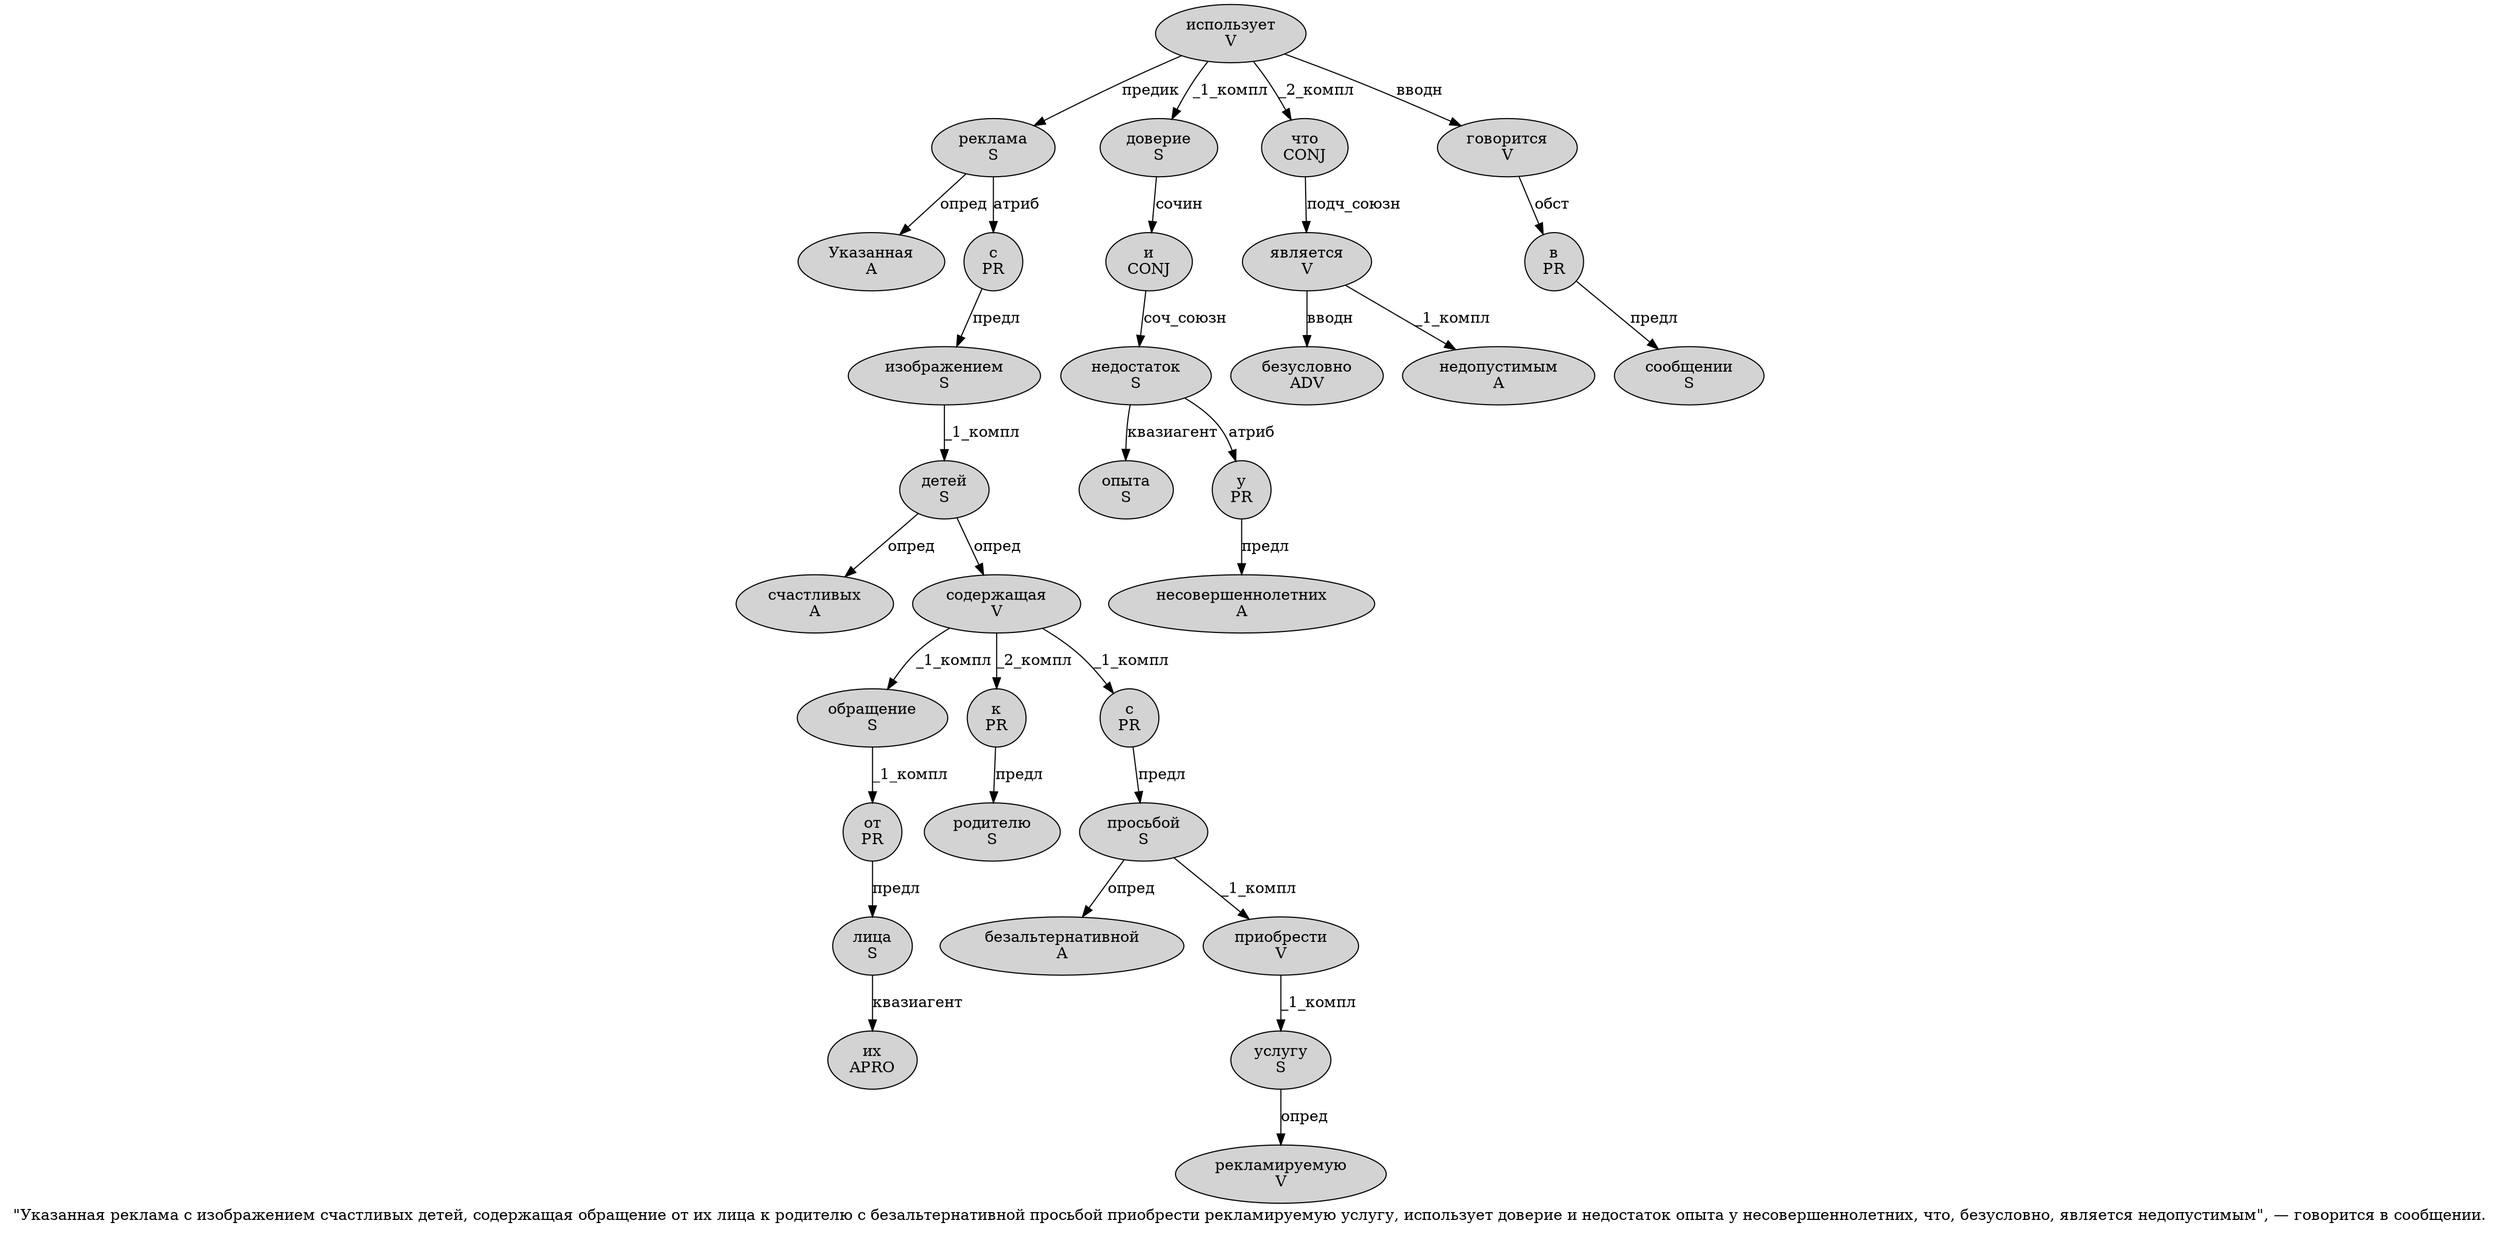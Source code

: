 digraph SENTENCE_1093 {
	graph [label="\"Указанная реклама с изображением счастливых детей, содержащая обращение от их лица к родителю с безальтернативной просьбой приобрести рекламируемую услугу, использует доверие и недостаток опыта у несовершеннолетних, что, безусловно, является недопустимым\", — говорится в сообщении."]
	node [style=filled]
		1 [label="Указанная
A" color="" fillcolor=lightgray penwidth=1 shape=ellipse]
		2 [label="реклама
S" color="" fillcolor=lightgray penwidth=1 shape=ellipse]
		3 [label="с
PR" color="" fillcolor=lightgray penwidth=1 shape=ellipse]
		4 [label="изображением
S" color="" fillcolor=lightgray penwidth=1 shape=ellipse]
		5 [label="счастливых
A" color="" fillcolor=lightgray penwidth=1 shape=ellipse]
		6 [label="детей
S" color="" fillcolor=lightgray penwidth=1 shape=ellipse]
		8 [label="содержащая
V" color="" fillcolor=lightgray penwidth=1 shape=ellipse]
		9 [label="обращение
S" color="" fillcolor=lightgray penwidth=1 shape=ellipse]
		10 [label="от
PR" color="" fillcolor=lightgray penwidth=1 shape=ellipse]
		11 [label="их
APRO" color="" fillcolor=lightgray penwidth=1 shape=ellipse]
		12 [label="лица
S" color="" fillcolor=lightgray penwidth=1 shape=ellipse]
		13 [label="к
PR" color="" fillcolor=lightgray penwidth=1 shape=ellipse]
		14 [label="родителю
S" color="" fillcolor=lightgray penwidth=1 shape=ellipse]
		15 [label="с
PR" color="" fillcolor=lightgray penwidth=1 shape=ellipse]
		16 [label="безальтернативной
A" color="" fillcolor=lightgray penwidth=1 shape=ellipse]
		17 [label="просьбой
S" color="" fillcolor=lightgray penwidth=1 shape=ellipse]
		18 [label="приобрести
V" color="" fillcolor=lightgray penwidth=1 shape=ellipse]
		19 [label="рекламируемую
V" color="" fillcolor=lightgray penwidth=1 shape=ellipse]
		20 [label="услугу
S" color="" fillcolor=lightgray penwidth=1 shape=ellipse]
		22 [label="использует
V" color="" fillcolor=lightgray penwidth=1 shape=ellipse]
		23 [label="доверие
S" color="" fillcolor=lightgray penwidth=1 shape=ellipse]
		24 [label="и
CONJ" color="" fillcolor=lightgray penwidth=1 shape=ellipse]
		25 [label="недостаток
S" color="" fillcolor=lightgray penwidth=1 shape=ellipse]
		26 [label="опыта
S" color="" fillcolor=lightgray penwidth=1 shape=ellipse]
		27 [label="у
PR" color="" fillcolor=lightgray penwidth=1 shape=ellipse]
		28 [label="несовершеннолетних
A" color="" fillcolor=lightgray penwidth=1 shape=ellipse]
		30 [label="что
CONJ" color="" fillcolor=lightgray penwidth=1 shape=ellipse]
		32 [label="безусловно
ADV" color="" fillcolor=lightgray penwidth=1 shape=ellipse]
		34 [label="является
V" color="" fillcolor=lightgray penwidth=1 shape=ellipse]
		35 [label="недопустимым
A" color="" fillcolor=lightgray penwidth=1 shape=ellipse]
		39 [label="говорится
V" color="" fillcolor=lightgray penwidth=1 shape=ellipse]
		40 [label="в
PR" color="" fillcolor=lightgray penwidth=1 shape=ellipse]
		41 [label="сообщении
S" color="" fillcolor=lightgray penwidth=1 shape=ellipse]
			6 -> 5 [label="опред"]
			6 -> 8 [label="опред"]
			10 -> 12 [label="предл"]
			17 -> 16 [label="опред"]
			17 -> 18 [label="_1_компл"]
			13 -> 14 [label="предл"]
			8 -> 9 [label="_1_компл"]
			8 -> 13 [label="_2_компл"]
			8 -> 15 [label="_1_компл"]
			34 -> 32 [label="вводн"]
			34 -> 35 [label="_1_компл"]
			30 -> 34 [label="подч_союзн"]
			20 -> 19 [label="опред"]
			4 -> 6 [label="_1_компл"]
			9 -> 10 [label="_1_компл"]
			15 -> 17 [label="предл"]
			12 -> 11 [label="квазиагент"]
			23 -> 24 [label="сочин"]
			25 -> 26 [label="квазиагент"]
			25 -> 27 [label="атриб"]
			18 -> 20 [label="_1_компл"]
			24 -> 25 [label="соч_союзн"]
			2 -> 1 [label="опред"]
			2 -> 3 [label="атриб"]
			27 -> 28 [label="предл"]
			40 -> 41 [label="предл"]
			22 -> 2 [label="предик"]
			22 -> 23 [label="_1_компл"]
			22 -> 30 [label="_2_компл"]
			22 -> 39 [label="вводн"]
			3 -> 4 [label="предл"]
			39 -> 40 [label="обст"]
}